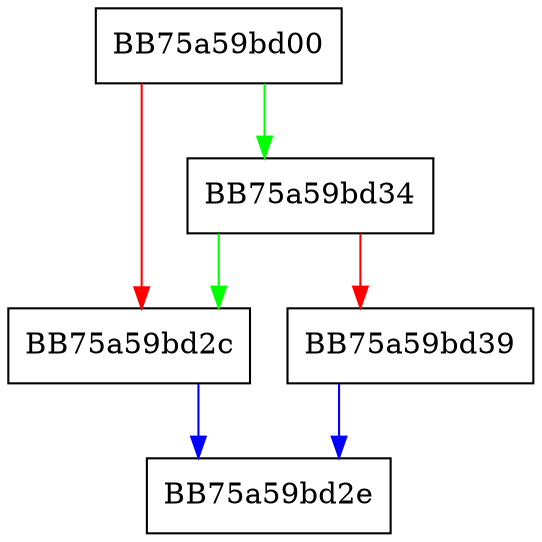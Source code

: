 digraph pefile_fCallback {
  node [shape="box"];
  graph [splines=ortho];
  BB75a59bd00 -> BB75a59bd34 [color="green"];
  BB75a59bd00 -> BB75a59bd2c [color="red"];
  BB75a59bd2c -> BB75a59bd2e [color="blue"];
  BB75a59bd34 -> BB75a59bd2c [color="green"];
  BB75a59bd34 -> BB75a59bd39 [color="red"];
  BB75a59bd39 -> BB75a59bd2e [color="blue"];
}